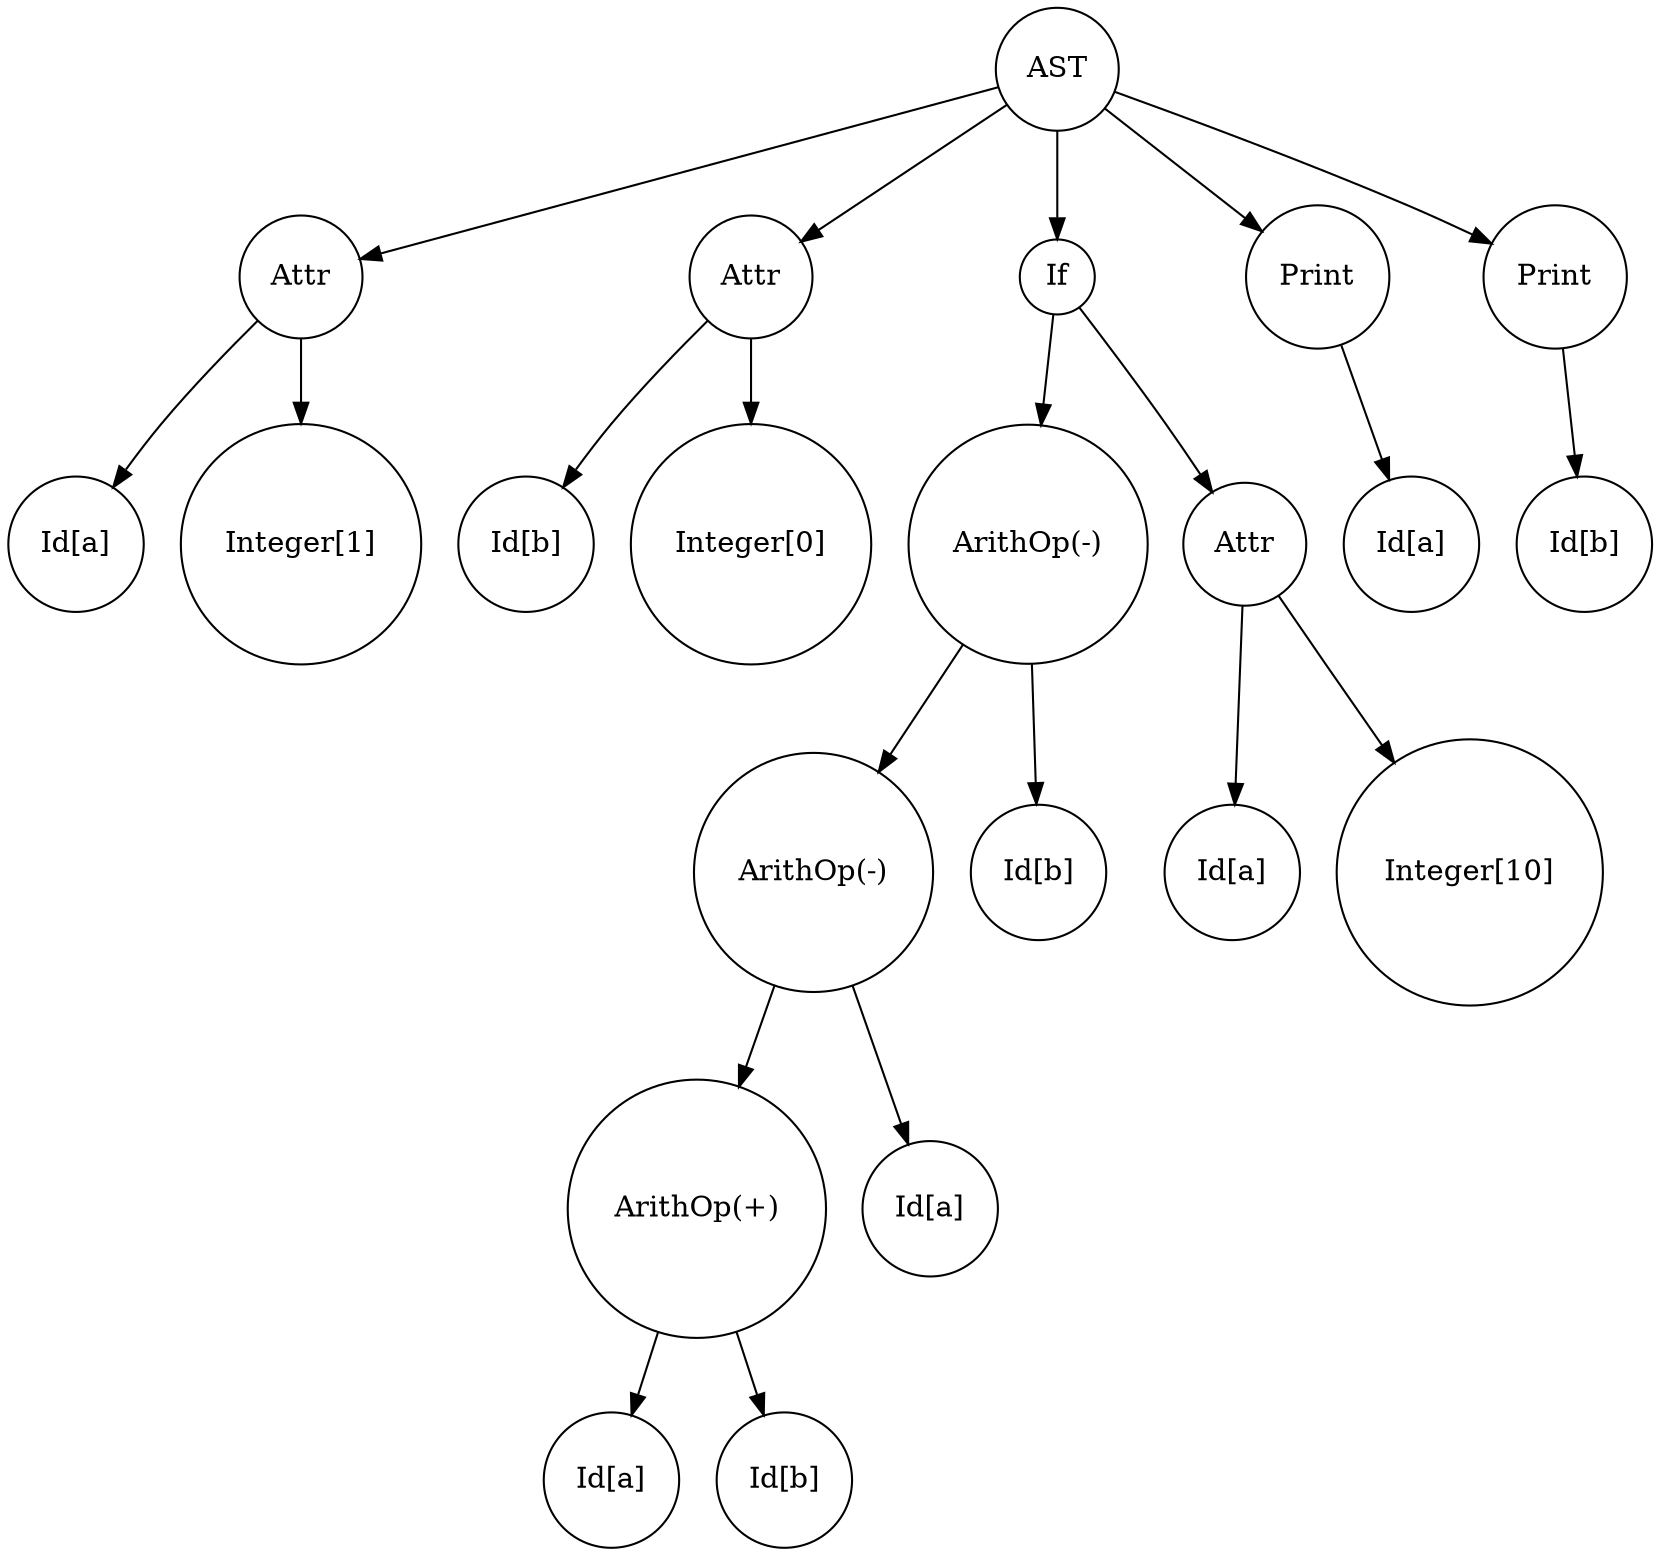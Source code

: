 digraph AST { 
AST01[shape=circle,label="AST"];
Attr12[shape=circle,label="Attr"];
Id23[shape=circle,label="Id[a]"];
Attr12 -> Id23;
Num24[shape=circle,label="Integer[1]"];
Attr12 -> Num24;
AST01 -> Attr12;
Attr15[shape=circle,label="Attr"];
Id26[shape=circle,label="Id[b]"];
Attr15 -> Id26;
Num27[shape=circle,label="Integer[0]"];
Attr15 -> Num27;
AST01 -> Attr15;
If18[shape=circle,label="If"];
ArithOp29[shape=circle,label="ArithOp(-)"];
ArithOp310[shape=circle,label="ArithOp(-)"];
ArithOp411[shape=circle,label="ArithOp(+)"];
Id512[shape=circle,label="Id[a]"];
ArithOp411 -> Id512;
Id513[shape=circle,label="Id[b]"];
ArithOp411 -> Id513;
ArithOp310 -> ArithOp411;
Id414[shape=circle,label="Id[a]"];
ArithOp310 -> Id414;
ArithOp29 -> ArithOp310;
Id315[shape=circle,label="Id[b]"];
ArithOp29 -> Id315;
If18 -> ArithOp29;
Attr216[shape=circle,label="Attr"];
Id317[shape=circle,label="Id[a]"];
Attr216 -> Id317;
Num318[shape=circle,label="Integer[10]"];
Attr216 -> Num318;
If18 -> Attr216;
AST01 -> If18;
Print119[shape=circle,label="Print"];
Id220[shape=circle,label="Id[a]"];
Print119 -> Id220;
AST01 -> Print119;
Print121[shape=circle,label="Print"];
Id222[shape=circle,label="Id[b]"];
Print121 -> Id222;
AST01 -> Print121;
}
